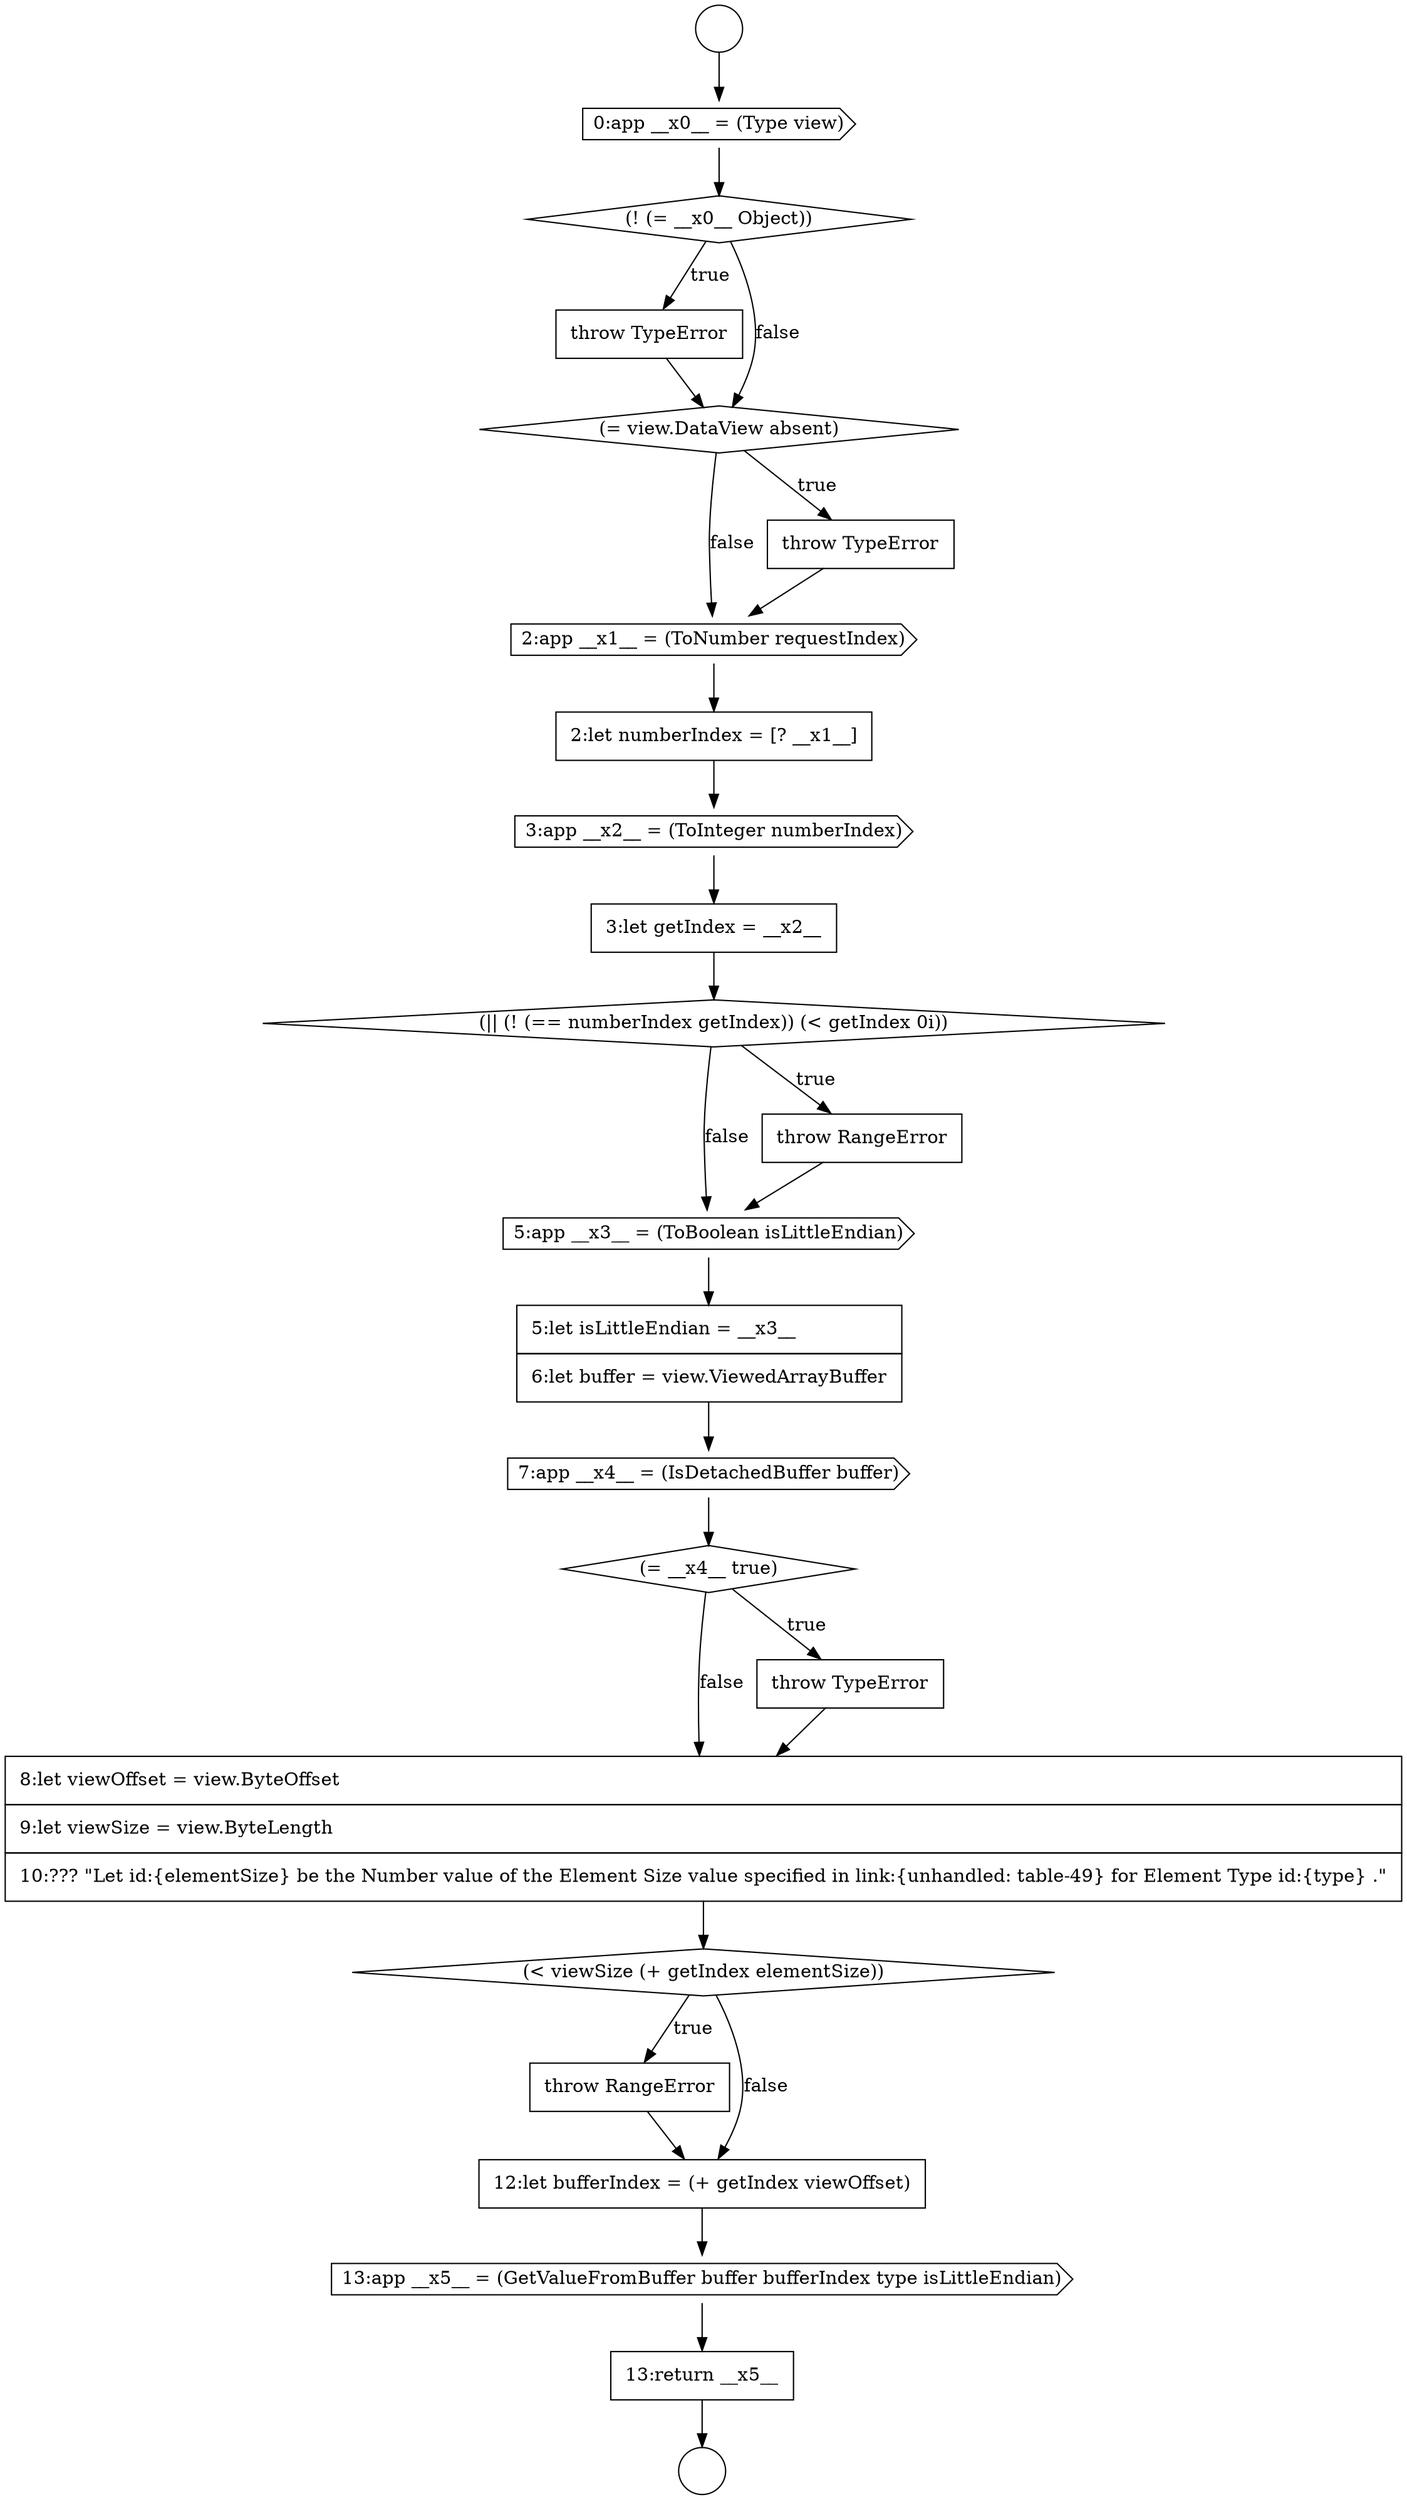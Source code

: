 digraph {
  node15115 [shape=none, margin=0, label=<<font color="black">
    <table border="0" cellborder="1" cellspacing="0" cellpadding="10">
      <tr><td align="left">throw TypeError</td></tr>
    </table>
  </font>> color="black" fillcolor="white" style=filled]
  node15130 [shape=diamond, label=<<font color="black">(&lt; viewSize (+ getIndex elementSize))</font>> color="black" fillcolor="white" style=filled]
  node15119 [shape=none, margin=0, label=<<font color="black">
    <table border="0" cellborder="1" cellspacing="0" cellpadding="10">
      <tr><td align="left">2:let numberIndex = [? __x1__]</td></tr>
    </table>
  </font>> color="black" fillcolor="white" style=filled]
  node15125 [shape=none, margin=0, label=<<font color="black">
    <table border="0" cellborder="1" cellspacing="0" cellpadding="10">
      <tr><td align="left">5:let isLittleEndian = __x3__</td></tr>
      <tr><td align="left">6:let buffer = view.ViewedArrayBuffer</td></tr>
    </table>
  </font>> color="black" fillcolor="white" style=filled]
  node15133 [shape=cds, label=<<font color="black">13:app __x5__ = (GetValueFromBuffer buffer bufferIndex type isLittleEndian)</font>> color="black" fillcolor="white" style=filled]
  node15118 [shape=cds, label=<<font color="black">2:app __x1__ = (ToNumber requestIndex)</font>> color="black" fillcolor="white" style=filled]
  node15129 [shape=none, margin=0, label=<<font color="black">
    <table border="0" cellborder="1" cellspacing="0" cellpadding="10">
      <tr><td align="left">8:let viewOffset = view.ByteOffset</td></tr>
      <tr><td align="left">9:let viewSize = view.ByteLength</td></tr>
      <tr><td align="left">10:??? &quot;Let id:{elementSize} be the Number value of the Element Size value specified in link:{unhandled: table-49} for Element Type id:{type} .&quot;</td></tr>
    </table>
  </font>> color="black" fillcolor="white" style=filled]
  node15114 [shape=diamond, label=<<font color="black">(! (= __x0__ Object))</font>> color="black" fillcolor="white" style=filled]
  node15126 [shape=cds, label=<<font color="black">7:app __x4__ = (IsDetachedBuffer buffer)</font>> color="black" fillcolor="white" style=filled]
  node15121 [shape=none, margin=0, label=<<font color="black">
    <table border="0" cellborder="1" cellspacing="0" cellpadding="10">
      <tr><td align="left">3:let getIndex = __x2__</td></tr>
    </table>
  </font>> color="black" fillcolor="white" style=filled]
  node15111 [shape=circle label=" " color="black" fillcolor="white" style=filled]
  node15117 [shape=none, margin=0, label=<<font color="black">
    <table border="0" cellborder="1" cellspacing="0" cellpadding="10">
      <tr><td align="left">throw TypeError</td></tr>
    </table>
  </font>> color="black" fillcolor="white" style=filled]
  node15113 [shape=cds, label=<<font color="black">0:app __x0__ = (Type view)</font>> color="black" fillcolor="white" style=filled]
  node15112 [shape=circle label=" " color="black" fillcolor="white" style=filled]
  node15122 [shape=diamond, label=<<font color="black">(|| (! (== numberIndex getIndex)) (&lt; getIndex 0i))</font>> color="black" fillcolor="white" style=filled]
  node15116 [shape=diamond, label=<<font color="black">(= view.DataView absent)</font>> color="black" fillcolor="white" style=filled]
  node15131 [shape=none, margin=0, label=<<font color="black">
    <table border="0" cellborder="1" cellspacing="0" cellpadding="10">
      <tr><td align="left">throw RangeError</td></tr>
    </table>
  </font>> color="black" fillcolor="white" style=filled]
  node15120 [shape=cds, label=<<font color="black">3:app __x2__ = (ToInteger numberIndex)</font>> color="black" fillcolor="white" style=filled]
  node15124 [shape=cds, label=<<font color="black">5:app __x3__ = (ToBoolean isLittleEndian)</font>> color="black" fillcolor="white" style=filled]
  node15134 [shape=none, margin=0, label=<<font color="black">
    <table border="0" cellborder="1" cellspacing="0" cellpadding="10">
      <tr><td align="left">13:return __x5__</td></tr>
    </table>
  </font>> color="black" fillcolor="white" style=filled]
  node15127 [shape=diamond, label=<<font color="black">(= __x4__ true)</font>> color="black" fillcolor="white" style=filled]
  node15132 [shape=none, margin=0, label=<<font color="black">
    <table border="0" cellborder="1" cellspacing="0" cellpadding="10">
      <tr><td align="left">12:let bufferIndex = (+ getIndex viewOffset)</td></tr>
    </table>
  </font>> color="black" fillcolor="white" style=filled]
  node15123 [shape=none, margin=0, label=<<font color="black">
    <table border="0" cellborder="1" cellspacing="0" cellpadding="10">
      <tr><td align="left">throw RangeError</td></tr>
    </table>
  </font>> color="black" fillcolor="white" style=filled]
  node15128 [shape=none, margin=0, label=<<font color="black">
    <table border="0" cellborder="1" cellspacing="0" cellpadding="10">
      <tr><td align="left">throw TypeError</td></tr>
    </table>
  </font>> color="black" fillcolor="white" style=filled]
  node15132 -> node15133 [ color="black"]
  node15121 -> node15122 [ color="black"]
  node15114 -> node15115 [label=<<font color="black">true</font>> color="black"]
  node15114 -> node15116 [label=<<font color="black">false</font>> color="black"]
  node15125 -> node15126 [ color="black"]
  node15120 -> node15121 [ color="black"]
  node15128 -> node15129 [ color="black"]
  node15130 -> node15131 [label=<<font color="black">true</font>> color="black"]
  node15130 -> node15132 [label=<<font color="black">false</font>> color="black"]
  node15131 -> node15132 [ color="black"]
  node15123 -> node15124 [ color="black"]
  node15126 -> node15127 [ color="black"]
  node15111 -> node15113 [ color="black"]
  node15117 -> node15118 [ color="black"]
  node15115 -> node15116 [ color="black"]
  node15124 -> node15125 [ color="black"]
  node15134 -> node15112 [ color="black"]
  node15116 -> node15117 [label=<<font color="black">true</font>> color="black"]
  node15116 -> node15118 [label=<<font color="black">false</font>> color="black"]
  node15113 -> node15114 [ color="black"]
  node15127 -> node15128 [label=<<font color="black">true</font>> color="black"]
  node15127 -> node15129 [label=<<font color="black">false</font>> color="black"]
  node15133 -> node15134 [ color="black"]
  node15122 -> node15123 [label=<<font color="black">true</font>> color="black"]
  node15122 -> node15124 [label=<<font color="black">false</font>> color="black"]
  node15119 -> node15120 [ color="black"]
  node15129 -> node15130 [ color="black"]
  node15118 -> node15119 [ color="black"]
}
